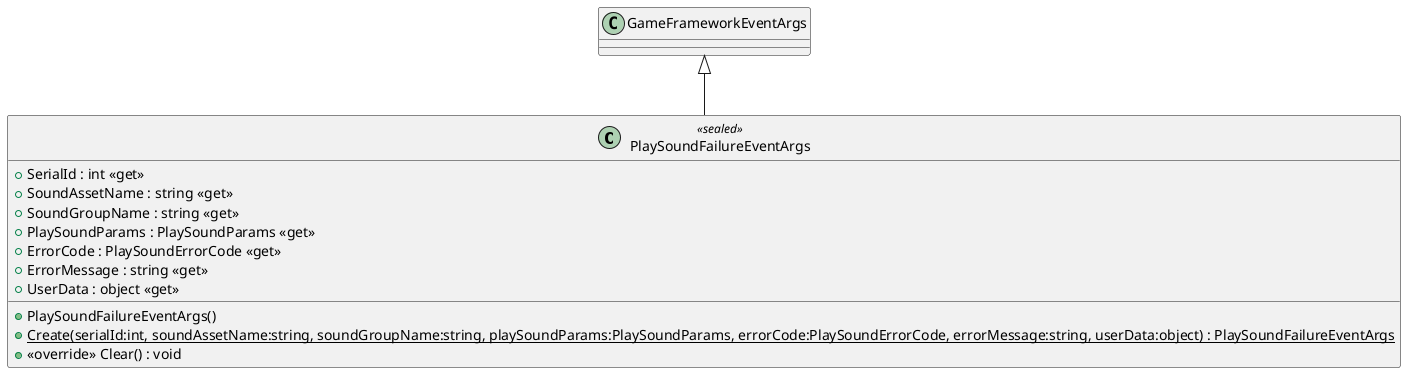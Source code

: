 @startuml
class PlaySoundFailureEventArgs <<sealed>> {
    + PlaySoundFailureEventArgs()
    + SerialId : int <<get>>
    + SoundAssetName : string <<get>>
    + SoundGroupName : string <<get>>
    + PlaySoundParams : PlaySoundParams <<get>>
    + ErrorCode : PlaySoundErrorCode <<get>>
    + ErrorMessage : string <<get>>
    + UserData : object <<get>>
    + {static} Create(serialId:int, soundAssetName:string, soundGroupName:string, playSoundParams:PlaySoundParams, errorCode:PlaySoundErrorCode, errorMessage:string, userData:object) : PlaySoundFailureEventArgs
    + <<override>> Clear() : void
}
GameFrameworkEventArgs <|-- PlaySoundFailureEventArgs
@enduml
